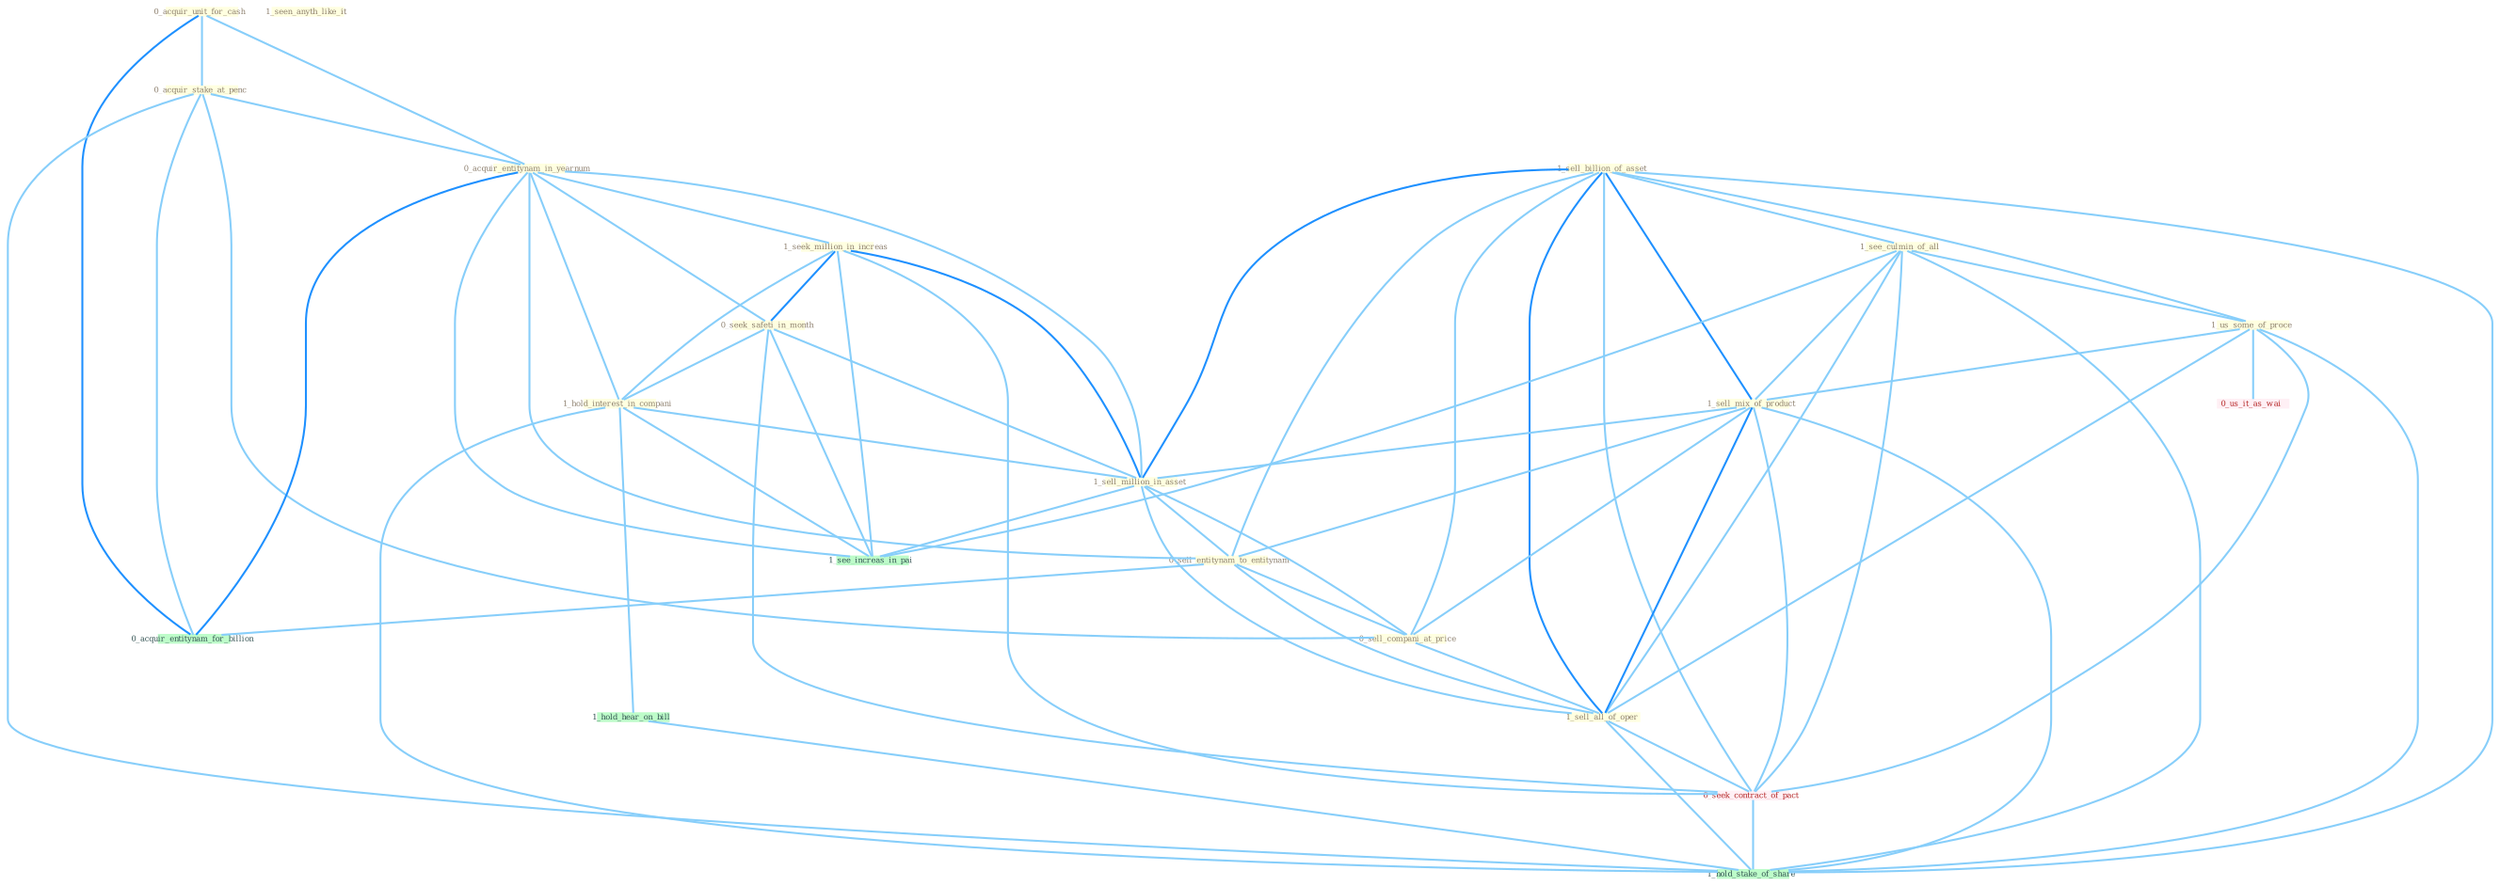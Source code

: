 Graph G{ 
    node
    [shape=polygon,style=filled,width=.5,height=.06,color="#BDFCC9",fixedsize=true,fontsize=4,
    fontcolor="#2f4f4f"];
    {node
    [color="#ffffe0", fontcolor="#8b7d6b"] "0_acquir_unit_for_cash " "0_acquir_stake_at_penc " "1_sell_billion_of_asset " "1_see_culmin_of_all " "0_acquir_entitynam_in_yearnum " "1_us_some_of_proce " "1_seek_million_in_increas " "0_seek_safeti_in_month " "1_hold_interest_in_compani " "1_sell_mix_of_product " "1_sell_million_in_asset " "1_seen_anyth_like_it " "0_sell_entitynam_to_entitynam " "0_sell_compani_at_price " "1_sell_all_of_oper "}
{node [color="#fff0f5", fontcolor="#b22222"] "0_seek_contract_of_pact " "0_us_it_as_wai "}
edge [color="#B0E2FF"];

	"0_acquir_unit_for_cash " -- "0_acquir_stake_at_penc " [w="1", color="#87cefa" ];
	"0_acquir_unit_for_cash " -- "0_acquir_entitynam_in_yearnum " [w="1", color="#87cefa" ];
	"0_acquir_unit_for_cash " -- "0_acquir_entitynam_for_billion " [w="2", color="#1e90ff" , len=0.8];
	"0_acquir_stake_at_penc " -- "0_acquir_entitynam_in_yearnum " [w="1", color="#87cefa" ];
	"0_acquir_stake_at_penc " -- "0_sell_compani_at_price " [w="1", color="#87cefa" ];
	"0_acquir_stake_at_penc " -- "0_acquir_entitynam_for_billion " [w="1", color="#87cefa" ];
	"0_acquir_stake_at_penc " -- "1_hold_stake_of_share " [w="1", color="#87cefa" ];
	"1_sell_billion_of_asset " -- "1_see_culmin_of_all " [w="1", color="#87cefa" ];
	"1_sell_billion_of_asset " -- "1_us_some_of_proce " [w="1", color="#87cefa" ];
	"1_sell_billion_of_asset " -- "1_sell_mix_of_product " [w="2", color="#1e90ff" , len=0.8];
	"1_sell_billion_of_asset " -- "1_sell_million_in_asset " [w="2", color="#1e90ff" , len=0.8];
	"1_sell_billion_of_asset " -- "0_sell_entitynam_to_entitynam " [w="1", color="#87cefa" ];
	"1_sell_billion_of_asset " -- "0_sell_compani_at_price " [w="1", color="#87cefa" ];
	"1_sell_billion_of_asset " -- "1_sell_all_of_oper " [w="2", color="#1e90ff" , len=0.8];
	"1_sell_billion_of_asset " -- "0_seek_contract_of_pact " [w="1", color="#87cefa" ];
	"1_sell_billion_of_asset " -- "1_hold_stake_of_share " [w="1", color="#87cefa" ];
	"1_see_culmin_of_all " -- "1_us_some_of_proce " [w="1", color="#87cefa" ];
	"1_see_culmin_of_all " -- "1_sell_mix_of_product " [w="1", color="#87cefa" ];
	"1_see_culmin_of_all " -- "1_sell_all_of_oper " [w="1", color="#87cefa" ];
	"1_see_culmin_of_all " -- "0_seek_contract_of_pact " [w="1", color="#87cefa" ];
	"1_see_culmin_of_all " -- "1_see_increas_in_pai " [w="1", color="#87cefa" ];
	"1_see_culmin_of_all " -- "1_hold_stake_of_share " [w="1", color="#87cefa" ];
	"0_acquir_entitynam_in_yearnum " -- "1_seek_million_in_increas " [w="1", color="#87cefa" ];
	"0_acquir_entitynam_in_yearnum " -- "0_seek_safeti_in_month " [w="1", color="#87cefa" ];
	"0_acquir_entitynam_in_yearnum " -- "1_hold_interest_in_compani " [w="1", color="#87cefa" ];
	"0_acquir_entitynam_in_yearnum " -- "1_sell_million_in_asset " [w="1", color="#87cefa" ];
	"0_acquir_entitynam_in_yearnum " -- "0_sell_entitynam_to_entitynam " [w="1", color="#87cefa" ];
	"0_acquir_entitynam_in_yearnum " -- "0_acquir_entitynam_for_billion " [w="2", color="#1e90ff" , len=0.8];
	"0_acquir_entitynam_in_yearnum " -- "1_see_increas_in_pai " [w="1", color="#87cefa" ];
	"1_us_some_of_proce " -- "1_sell_mix_of_product " [w="1", color="#87cefa" ];
	"1_us_some_of_proce " -- "1_sell_all_of_oper " [w="1", color="#87cefa" ];
	"1_us_some_of_proce " -- "0_seek_contract_of_pact " [w="1", color="#87cefa" ];
	"1_us_some_of_proce " -- "0_us_it_as_wai " [w="1", color="#87cefa" ];
	"1_us_some_of_proce " -- "1_hold_stake_of_share " [w="1", color="#87cefa" ];
	"1_seek_million_in_increas " -- "0_seek_safeti_in_month " [w="2", color="#1e90ff" , len=0.8];
	"1_seek_million_in_increas " -- "1_hold_interest_in_compani " [w="1", color="#87cefa" ];
	"1_seek_million_in_increas " -- "1_sell_million_in_asset " [w="2", color="#1e90ff" , len=0.8];
	"1_seek_million_in_increas " -- "0_seek_contract_of_pact " [w="1", color="#87cefa" ];
	"1_seek_million_in_increas " -- "1_see_increas_in_pai " [w="1", color="#87cefa" ];
	"0_seek_safeti_in_month " -- "1_hold_interest_in_compani " [w="1", color="#87cefa" ];
	"0_seek_safeti_in_month " -- "1_sell_million_in_asset " [w="1", color="#87cefa" ];
	"0_seek_safeti_in_month " -- "0_seek_contract_of_pact " [w="1", color="#87cefa" ];
	"0_seek_safeti_in_month " -- "1_see_increas_in_pai " [w="1", color="#87cefa" ];
	"1_hold_interest_in_compani " -- "1_sell_million_in_asset " [w="1", color="#87cefa" ];
	"1_hold_interest_in_compani " -- "1_see_increas_in_pai " [w="1", color="#87cefa" ];
	"1_hold_interest_in_compani " -- "1_hold_hear_on_bill " [w="1", color="#87cefa" ];
	"1_hold_interest_in_compani " -- "1_hold_stake_of_share " [w="1", color="#87cefa" ];
	"1_sell_mix_of_product " -- "1_sell_million_in_asset " [w="1", color="#87cefa" ];
	"1_sell_mix_of_product " -- "0_sell_entitynam_to_entitynam " [w="1", color="#87cefa" ];
	"1_sell_mix_of_product " -- "0_sell_compani_at_price " [w="1", color="#87cefa" ];
	"1_sell_mix_of_product " -- "1_sell_all_of_oper " [w="2", color="#1e90ff" , len=0.8];
	"1_sell_mix_of_product " -- "0_seek_contract_of_pact " [w="1", color="#87cefa" ];
	"1_sell_mix_of_product " -- "1_hold_stake_of_share " [w="1", color="#87cefa" ];
	"1_sell_million_in_asset " -- "0_sell_entitynam_to_entitynam " [w="1", color="#87cefa" ];
	"1_sell_million_in_asset " -- "0_sell_compani_at_price " [w="1", color="#87cefa" ];
	"1_sell_million_in_asset " -- "1_sell_all_of_oper " [w="1", color="#87cefa" ];
	"1_sell_million_in_asset " -- "1_see_increas_in_pai " [w="1", color="#87cefa" ];
	"0_sell_entitynam_to_entitynam " -- "0_sell_compani_at_price " [w="1", color="#87cefa" ];
	"0_sell_entitynam_to_entitynam " -- "1_sell_all_of_oper " [w="1", color="#87cefa" ];
	"0_sell_entitynam_to_entitynam " -- "0_acquir_entitynam_for_billion " [w="1", color="#87cefa" ];
	"0_sell_compani_at_price " -- "1_sell_all_of_oper " [w="1", color="#87cefa" ];
	"1_sell_all_of_oper " -- "0_seek_contract_of_pact " [w="1", color="#87cefa" ];
	"1_sell_all_of_oper " -- "1_hold_stake_of_share " [w="1", color="#87cefa" ];
	"0_seek_contract_of_pact " -- "1_hold_stake_of_share " [w="1", color="#87cefa" ];
	"1_hold_hear_on_bill " -- "1_hold_stake_of_share " [w="1", color="#87cefa" ];
}